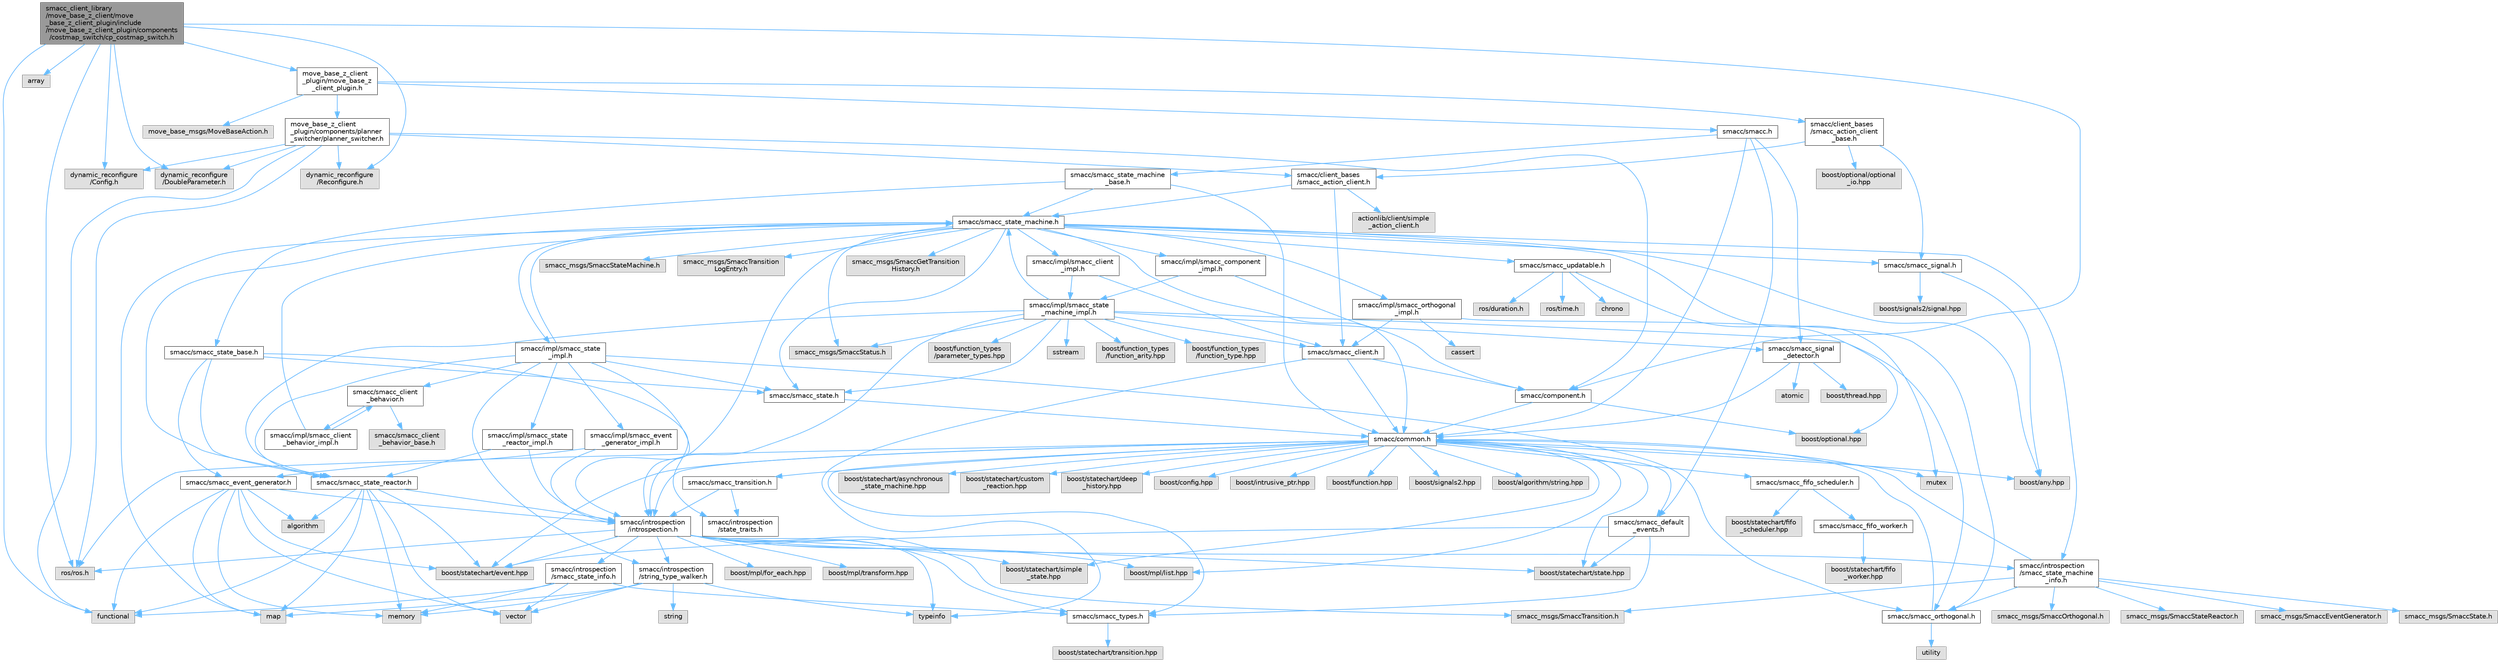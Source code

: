 digraph "smacc_client_library/move_base_z_client/move_base_z_client_plugin/include/move_base_z_client_plugin/components/costmap_switch/cp_costmap_switch.h"
{
 // LATEX_PDF_SIZE
  bgcolor="transparent";
  edge [fontname=Helvetica,fontsize=10,labelfontname=Helvetica,labelfontsize=10];
  node [fontname=Helvetica,fontsize=10,shape=box,height=0.2,width=0.4];
  Node1 [label="smacc_client_library\l/move_base_z_client/move\l_base_z_client_plugin/include\l/move_base_z_client_plugin/components\l/costmap_switch/cp_costmap_switch.h",height=0.2,width=0.4,color="gray40", fillcolor="grey60", style="filled", fontcolor="black",tooltip=" "];
  Node1 -> Node2 [color="steelblue1",style="solid"];
  Node2 [label="functional",height=0.2,width=0.4,color="grey60", fillcolor="#E0E0E0", style="filled",tooltip=" "];
  Node1 -> Node3 [color="steelblue1",style="solid"];
  Node3 [label="array",height=0.2,width=0.4,color="grey60", fillcolor="#E0E0E0", style="filled",tooltip=" "];
  Node1 -> Node4 [color="steelblue1",style="solid"];
  Node4 [label="ros/ros.h",height=0.2,width=0.4,color="grey60", fillcolor="#E0E0E0", style="filled",tooltip=" "];
  Node1 -> Node5 [color="steelblue1",style="solid"];
  Node5 [label="move_base_z_client\l_plugin/move_base_z\l_client_plugin.h",height=0.2,width=0.4,color="grey40", fillcolor="white", style="filled",URL="$move__base__z__client__plugin_8h.html",tooltip=" "];
  Node5 -> Node6 [color="steelblue1",style="solid"];
  Node6 [label="smacc/smacc.h",height=0.2,width=0.4,color="grey40", fillcolor="white", style="filled",URL="$smacc_8h.html",tooltip=" "];
  Node6 -> Node7 [color="steelblue1",style="solid"];
  Node7 [label="smacc/common.h",height=0.2,width=0.4,color="grey40", fillcolor="white", style="filled",URL="$common_8h.html",tooltip=" "];
  Node7 -> Node8 [color="steelblue1",style="solid"];
  Node8 [label="boost/statechart/state.hpp",height=0.2,width=0.4,color="grey60", fillcolor="#E0E0E0", style="filled",tooltip=" "];
  Node7 -> Node9 [color="steelblue1",style="solid"];
  Node9 [label="boost/statechart/simple\l_state.hpp",height=0.2,width=0.4,color="grey60", fillcolor="#E0E0E0", style="filled",tooltip=" "];
  Node7 -> Node10 [color="steelblue1",style="solid"];
  Node10 [label="boost/statechart/event.hpp",height=0.2,width=0.4,color="grey60", fillcolor="#E0E0E0", style="filled",tooltip=" "];
  Node7 -> Node11 [color="steelblue1",style="solid"];
  Node11 [label="boost/statechart/asynchronous\l_state_machine.hpp",height=0.2,width=0.4,color="grey60", fillcolor="#E0E0E0", style="filled",tooltip=" "];
  Node7 -> Node12 [color="steelblue1",style="solid"];
  Node12 [label="boost/statechart/custom\l_reaction.hpp",height=0.2,width=0.4,color="grey60", fillcolor="#E0E0E0", style="filled",tooltip=" "];
  Node7 -> Node13 [color="steelblue1",style="solid"];
  Node13 [label="boost/statechart/deep\l_history.hpp",height=0.2,width=0.4,color="grey60", fillcolor="#E0E0E0", style="filled",tooltip=" "];
  Node7 -> Node14 [color="steelblue1",style="solid"];
  Node14 [label="boost/config.hpp",height=0.2,width=0.4,color="grey60", fillcolor="#E0E0E0", style="filled",tooltip=" "];
  Node7 -> Node15 [color="steelblue1",style="solid"];
  Node15 [label="boost/intrusive_ptr.hpp",height=0.2,width=0.4,color="grey60", fillcolor="#E0E0E0", style="filled",tooltip=" "];
  Node7 -> Node16 [color="steelblue1",style="solid"];
  Node16 [label="boost/function.hpp",height=0.2,width=0.4,color="grey60", fillcolor="#E0E0E0", style="filled",tooltip=" "];
  Node7 -> Node17 [color="steelblue1",style="solid"];
  Node17 [label="boost/signals2.hpp",height=0.2,width=0.4,color="grey60", fillcolor="#E0E0E0", style="filled",tooltip=" "];
  Node7 -> Node18 [color="steelblue1",style="solid"];
  Node18 [label="boost/mpl/list.hpp",height=0.2,width=0.4,color="grey60", fillcolor="#E0E0E0", style="filled",tooltip=" "];
  Node7 -> Node19 [color="steelblue1",style="solid"];
  Node19 [label="boost/any.hpp",height=0.2,width=0.4,color="grey60", fillcolor="#E0E0E0", style="filled",tooltip=" "];
  Node7 -> Node20 [color="steelblue1",style="solid"];
  Node20 [label="boost/algorithm/string.hpp",height=0.2,width=0.4,color="grey60", fillcolor="#E0E0E0", style="filled",tooltip=" "];
  Node7 -> Node21 [color="steelblue1",style="solid"];
  Node21 [label="mutex",height=0.2,width=0.4,color="grey60", fillcolor="#E0E0E0", style="filled",tooltip=" "];
  Node7 -> Node4 [color="steelblue1",style="solid"];
  Node7 -> Node22 [color="steelblue1",style="solid"];
  Node22 [label="smacc/smacc_fifo_scheduler.h",height=0.2,width=0.4,color="grey40", fillcolor="white", style="filled",URL="$smacc__fifo__scheduler_8h.html",tooltip=" "];
  Node22 -> Node23 [color="steelblue1",style="solid"];
  Node23 [label="boost/statechart/fifo\l_scheduler.hpp",height=0.2,width=0.4,color="grey60", fillcolor="#E0E0E0", style="filled",tooltip=" "];
  Node22 -> Node24 [color="steelblue1",style="solid"];
  Node24 [label="smacc/smacc_fifo_worker.h",height=0.2,width=0.4,color="grey40", fillcolor="white", style="filled",URL="$smacc__fifo__worker_8h.html",tooltip=" "];
  Node24 -> Node25 [color="steelblue1",style="solid"];
  Node25 [label="boost/statechart/fifo\l_worker.hpp",height=0.2,width=0.4,color="grey60", fillcolor="#E0E0E0", style="filled",tooltip=" "];
  Node7 -> Node26 [color="steelblue1",style="solid"];
  Node26 [label="smacc/smacc_types.h",height=0.2,width=0.4,color="grey40", fillcolor="white", style="filled",URL="$smacc__types_8h.html",tooltip=" "];
  Node26 -> Node27 [color="steelblue1",style="solid"];
  Node27 [label="boost/statechart/transition.hpp",height=0.2,width=0.4,color="grey60", fillcolor="#E0E0E0", style="filled",tooltip=" "];
  Node7 -> Node28 [color="steelblue1",style="solid"];
  Node28 [label="smacc/introspection\l/introspection.h",height=0.2,width=0.4,color="grey40", fillcolor="white", style="filled",URL="$introspection_8h.html",tooltip=" "];
  Node28 -> Node8 [color="steelblue1",style="solid"];
  Node28 -> Node9 [color="steelblue1",style="solid"];
  Node28 -> Node10 [color="steelblue1",style="solid"];
  Node28 -> Node4 [color="steelblue1",style="solid"];
  Node28 -> Node29 [color="steelblue1",style="solid"];
  Node29 [label="typeinfo",height=0.2,width=0.4,color="grey60", fillcolor="#E0E0E0", style="filled",tooltip=" "];
  Node28 -> Node18 [color="steelblue1",style="solid"];
  Node28 -> Node30 [color="steelblue1",style="solid"];
  Node30 [label="boost/mpl/for_each.hpp",height=0.2,width=0.4,color="grey60", fillcolor="#E0E0E0", style="filled",tooltip=" "];
  Node28 -> Node31 [color="steelblue1",style="solid"];
  Node31 [label="boost/mpl/transform.hpp",height=0.2,width=0.4,color="grey60", fillcolor="#E0E0E0", style="filled",tooltip=" "];
  Node28 -> Node26 [color="steelblue1",style="solid"];
  Node28 -> Node32 [color="steelblue1",style="solid"];
  Node32 [label="smacc/introspection\l/string_type_walker.h",height=0.2,width=0.4,color="grey40", fillcolor="white", style="filled",URL="$string__type__walker_8h.html",tooltip=" "];
  Node32 -> Node33 [color="steelblue1",style="solid"];
  Node33 [label="string",height=0.2,width=0.4,color="grey60", fillcolor="#E0E0E0", style="filled",tooltip=" "];
  Node32 -> Node34 [color="steelblue1",style="solid"];
  Node34 [label="memory",height=0.2,width=0.4,color="grey60", fillcolor="#E0E0E0", style="filled",tooltip=" "];
  Node32 -> Node35 [color="steelblue1",style="solid"];
  Node35 [label="vector",height=0.2,width=0.4,color="grey60", fillcolor="#E0E0E0", style="filled",tooltip=" "];
  Node32 -> Node29 [color="steelblue1",style="solid"];
  Node32 -> Node36 [color="steelblue1",style="solid"];
  Node36 [label="map",height=0.2,width=0.4,color="grey60", fillcolor="#E0E0E0", style="filled",tooltip=" "];
  Node28 -> Node37 [color="steelblue1",style="solid"];
  Node37 [label="smacc/introspection\l/smacc_state_info.h",height=0.2,width=0.4,color="grey40", fillcolor="white", style="filled",URL="$smacc__state__info_8h.html",tooltip=" "];
  Node37 -> Node34 [color="steelblue1",style="solid"];
  Node37 -> Node2 [color="steelblue1",style="solid"];
  Node37 -> Node35 [color="steelblue1",style="solid"];
  Node37 -> Node26 [color="steelblue1",style="solid"];
  Node28 -> Node38 [color="steelblue1",style="solid"];
  Node38 [label="smacc_msgs/SmaccTransition.h",height=0.2,width=0.4,color="grey60", fillcolor="#E0E0E0", style="filled",tooltip=" "];
  Node28 -> Node39 [color="steelblue1",style="solid"];
  Node39 [label="smacc/introspection\l/smacc_state_machine\l_info.h",height=0.2,width=0.4,color="grey40", fillcolor="white", style="filled",URL="$smacc__state__machine__info_8h.html",tooltip=" "];
  Node39 -> Node7 [color="steelblue1",style="solid"];
  Node39 -> Node40 [color="steelblue1",style="solid"];
  Node40 [label="smacc/smacc_orthogonal.h",height=0.2,width=0.4,color="grey40", fillcolor="white", style="filled",URL="$smacc__orthogonal_8h.html",tooltip=" "];
  Node40 -> Node7 [color="steelblue1",style="solid"];
  Node40 -> Node41 [color="steelblue1",style="solid"];
  Node41 [label="utility",height=0.2,width=0.4,color="grey60", fillcolor="#E0E0E0", style="filled",tooltip=" "];
  Node39 -> Node42 [color="steelblue1",style="solid"];
  Node42 [label="smacc_msgs/SmaccState.h",height=0.2,width=0.4,color="grey60", fillcolor="#E0E0E0", style="filled",tooltip=" "];
  Node39 -> Node38 [color="steelblue1",style="solid"];
  Node39 -> Node43 [color="steelblue1",style="solid"];
  Node43 [label="smacc_msgs/SmaccOrthogonal.h",height=0.2,width=0.4,color="grey60", fillcolor="#E0E0E0", style="filled",tooltip=" "];
  Node39 -> Node44 [color="steelblue1",style="solid"];
  Node44 [label="smacc_msgs/SmaccStateReactor.h",height=0.2,width=0.4,color="grey60", fillcolor="#E0E0E0", style="filled",tooltip=" "];
  Node39 -> Node45 [color="steelblue1",style="solid"];
  Node45 [label="smacc_msgs/SmaccEventGenerator.h",height=0.2,width=0.4,color="grey60", fillcolor="#E0E0E0", style="filled",tooltip=" "];
  Node7 -> Node46 [color="steelblue1",style="solid"];
  Node46 [label="smacc/smacc_default\l_events.h",height=0.2,width=0.4,color="grey40", fillcolor="white", style="filled",URL="$smacc__default__events_8h.html",tooltip=" "];
  Node46 -> Node8 [color="steelblue1",style="solid"];
  Node46 -> Node10 [color="steelblue1",style="solid"];
  Node46 -> Node26 [color="steelblue1",style="solid"];
  Node7 -> Node47 [color="steelblue1",style="solid"];
  Node47 [label="smacc/smacc_transition.h",height=0.2,width=0.4,color="grey40", fillcolor="white", style="filled",URL="$smacc__transition_8h.html",tooltip=" "];
  Node47 -> Node28 [color="steelblue1",style="solid"];
  Node47 -> Node48 [color="steelblue1",style="solid"];
  Node48 [label="smacc/introspection\l/state_traits.h",height=0.2,width=0.4,color="grey40", fillcolor="white", style="filled",URL="$state__traits_8h.html",tooltip=" "];
  Node6 -> Node49 [color="steelblue1",style="solid"];
  Node49 [label="smacc/smacc_state_machine\l_base.h",height=0.2,width=0.4,color="grey40", fillcolor="white", style="filled",URL="$smacc__state__machine__base_8h.html",tooltip=" "];
  Node49 -> Node7 [color="steelblue1",style="solid"];
  Node49 -> Node50 [color="steelblue1",style="solid"];
  Node50 [label="smacc/smacc_state_base.h",height=0.2,width=0.4,color="grey40", fillcolor="white", style="filled",URL="$smacc__state__base_8h.html",tooltip=" "];
  Node50 -> Node51 [color="steelblue1",style="solid"];
  Node51 [label="smacc/smacc_state.h",height=0.2,width=0.4,color="grey40", fillcolor="white", style="filled",URL="$smacc__state_8h.html",tooltip=" "];
  Node51 -> Node7 [color="steelblue1",style="solid"];
  Node50 -> Node52 [color="steelblue1",style="solid"];
  Node52 [label="smacc/smacc_state_reactor.h",height=0.2,width=0.4,color="grey40", fillcolor="white", style="filled",URL="$smacc__state__reactor_8h.html",tooltip=" "];
  Node52 -> Node2 [color="steelblue1",style="solid"];
  Node52 -> Node34 [color="steelblue1",style="solid"];
  Node52 -> Node35 [color="steelblue1",style="solid"];
  Node52 -> Node53 [color="steelblue1",style="solid"];
  Node53 [label="algorithm",height=0.2,width=0.4,color="grey60", fillcolor="#E0E0E0", style="filled",tooltip=" "];
  Node52 -> Node28 [color="steelblue1",style="solid"];
  Node52 -> Node10 [color="steelblue1",style="solid"];
  Node52 -> Node36 [color="steelblue1",style="solid"];
  Node50 -> Node54 [color="steelblue1",style="solid"];
  Node54 [label="smacc/smacc_event_generator.h",height=0.2,width=0.4,color="grey40", fillcolor="white", style="filled",URL="$smacc__event__generator_8h.html",tooltip=" "];
  Node54 -> Node2 [color="steelblue1",style="solid"];
  Node54 -> Node34 [color="steelblue1",style="solid"];
  Node54 -> Node35 [color="steelblue1",style="solid"];
  Node54 -> Node53 [color="steelblue1",style="solid"];
  Node54 -> Node28 [color="steelblue1",style="solid"];
  Node54 -> Node10 [color="steelblue1",style="solid"];
  Node54 -> Node36 [color="steelblue1",style="solid"];
  Node50 -> Node48 [color="steelblue1",style="solid"];
  Node49 -> Node55 [color="steelblue1",style="solid"];
  Node55 [label="smacc/smacc_state_machine.h",height=0.2,width=0.4,color="grey40", fillcolor="white", style="filled",URL="$smacc__state__machine_8h.html",tooltip=" "];
  Node55 -> Node19 [color="steelblue1",style="solid"];
  Node55 -> Node36 [color="steelblue1",style="solid"];
  Node55 -> Node21 [color="steelblue1",style="solid"];
  Node55 -> Node7 [color="steelblue1",style="solid"];
  Node55 -> Node28 [color="steelblue1",style="solid"];
  Node55 -> Node39 [color="steelblue1",style="solid"];
  Node55 -> Node56 [color="steelblue1",style="solid"];
  Node56 [label="smacc/smacc_updatable.h",height=0.2,width=0.4,color="grey40", fillcolor="white", style="filled",URL="$smacc__updatable_8h.html",tooltip=" "];
  Node56 -> Node57 [color="steelblue1",style="solid"];
  Node57 [label="chrono",height=0.2,width=0.4,color="grey60", fillcolor="#E0E0E0", style="filled",tooltip=" "];
  Node56 -> Node58 [color="steelblue1",style="solid"];
  Node58 [label="boost/optional.hpp",height=0.2,width=0.4,color="grey60", fillcolor="#E0E0E0", style="filled",tooltip=" "];
  Node56 -> Node59 [color="steelblue1",style="solid"];
  Node59 [label="ros/duration.h",height=0.2,width=0.4,color="grey60", fillcolor="#E0E0E0", style="filled",tooltip=" "];
  Node56 -> Node60 [color="steelblue1",style="solid"];
  Node60 [label="ros/time.h",height=0.2,width=0.4,color="grey60", fillcolor="#E0E0E0", style="filled",tooltip=" "];
  Node55 -> Node61 [color="steelblue1",style="solid"];
  Node61 [label="smacc/smacc_signal.h",height=0.2,width=0.4,color="grey40", fillcolor="white", style="filled",URL="$smacc__signal_8h.html",tooltip=" "];
  Node61 -> Node62 [color="steelblue1",style="solid"];
  Node62 [label="boost/signals2/signal.hpp",height=0.2,width=0.4,color="grey60", fillcolor="#E0E0E0", style="filled",tooltip=" "];
  Node61 -> Node19 [color="steelblue1",style="solid"];
  Node55 -> Node63 [color="steelblue1",style="solid"];
  Node63 [label="smacc_msgs/SmaccStateMachine.h",height=0.2,width=0.4,color="grey60", fillcolor="#E0E0E0", style="filled",tooltip=" "];
  Node55 -> Node64 [color="steelblue1",style="solid"];
  Node64 [label="smacc_msgs/SmaccTransition\lLogEntry.h",height=0.2,width=0.4,color="grey60", fillcolor="#E0E0E0", style="filled",tooltip=" "];
  Node55 -> Node65 [color="steelblue1",style="solid"];
  Node65 [label="smacc_msgs/SmaccStatus.h",height=0.2,width=0.4,color="grey60", fillcolor="#E0E0E0", style="filled",tooltip=" "];
  Node55 -> Node66 [color="steelblue1",style="solid"];
  Node66 [label="smacc_msgs/SmaccGetTransition\lHistory.h",height=0.2,width=0.4,color="grey60", fillcolor="#E0E0E0", style="filled",tooltip=" "];
  Node55 -> Node51 [color="steelblue1",style="solid"];
  Node55 -> Node52 [color="steelblue1",style="solid"];
  Node55 -> Node67 [color="steelblue1",style="solid"];
  Node67 [label="smacc/impl/smacc_state\l_impl.h",height=0.2,width=0.4,color="grey40", fillcolor="white", style="filled",URL="$smacc__state__impl_8h.html",tooltip=" "];
  Node67 -> Node51 [color="steelblue1",style="solid"];
  Node67 -> Node40 [color="steelblue1",style="solid"];
  Node67 -> Node68 [color="steelblue1",style="solid"];
  Node68 [label="smacc/smacc_client\l_behavior.h",height=0.2,width=0.4,color="grey40", fillcolor="white", style="filled",URL="$smacc__client__behavior_8h.html",tooltip=" "];
  Node68 -> Node69 [color="steelblue1",style="solid"];
  Node69 [label="smacc/smacc_client\l_behavior_base.h",height=0.2,width=0.4,color="grey60", fillcolor="#E0E0E0", style="filled",tooltip=" "];
  Node68 -> Node70 [color="steelblue1",style="solid"];
  Node70 [label="smacc/impl/smacc_client\l_behavior_impl.h",height=0.2,width=0.4,color="grey40", fillcolor="white", style="filled",URL="$smacc__client__behavior__impl_8h.html",tooltip=" "];
  Node70 -> Node68 [color="steelblue1",style="solid"];
  Node70 -> Node55 [color="steelblue1",style="solid"];
  Node67 -> Node28 [color="steelblue1",style="solid"];
  Node67 -> Node52 [color="steelblue1",style="solid"];
  Node67 -> Node32 [color="steelblue1",style="solid"];
  Node67 -> Node55 [color="steelblue1",style="solid"];
  Node67 -> Node71 [color="steelblue1",style="solid"];
  Node71 [label="smacc/impl/smacc_state\l_reactor_impl.h",height=0.2,width=0.4,color="grey40", fillcolor="white", style="filled",URL="$smacc__state__reactor__impl_8h.html",tooltip=" "];
  Node71 -> Node52 [color="steelblue1",style="solid"];
  Node71 -> Node28 [color="steelblue1",style="solid"];
  Node67 -> Node72 [color="steelblue1",style="solid"];
  Node72 [label="smacc/impl/smacc_event\l_generator_impl.h",height=0.2,width=0.4,color="grey40", fillcolor="white", style="filled",URL="$smacc__event__generator__impl_8h.html",tooltip=" "];
  Node72 -> Node54 [color="steelblue1",style="solid"];
  Node72 -> Node28 [color="steelblue1",style="solid"];
  Node55 -> Node73 [color="steelblue1",style="solid"];
  Node73 [label="smacc/impl/smacc_client\l_impl.h",height=0.2,width=0.4,color="grey40", fillcolor="white", style="filled",URL="$smacc__client__impl_8h.html",tooltip=" "];
  Node73 -> Node74 [color="steelblue1",style="solid"];
  Node74 [label="smacc/smacc_client.h",height=0.2,width=0.4,color="grey40", fillcolor="white", style="filled",URL="$smacc__client_8h.html",tooltip=" "];
  Node74 -> Node7 [color="steelblue1",style="solid"];
  Node74 -> Node75 [color="steelblue1",style="solid"];
  Node75 [label="smacc/component.h",height=0.2,width=0.4,color="grey40", fillcolor="white", style="filled",URL="$component_8h.html",tooltip=" "];
  Node75 -> Node7 [color="steelblue1",style="solid"];
  Node75 -> Node58 [color="steelblue1",style="solid"];
  Node74 -> Node29 [color="steelblue1",style="solid"];
  Node73 -> Node76 [color="steelblue1",style="solid"];
  Node76 [label="smacc/impl/smacc_state\l_machine_impl.h",height=0.2,width=0.4,color="grey40", fillcolor="white", style="filled",URL="$smacc__state__machine__impl_8h.html",tooltip=" "];
  Node76 -> Node55 [color="steelblue1",style="solid"];
  Node76 -> Node74 [color="steelblue1",style="solid"];
  Node76 -> Node40 [color="steelblue1",style="solid"];
  Node76 -> Node51 [color="steelblue1",style="solid"];
  Node76 -> Node28 [color="steelblue1",style="solid"];
  Node76 -> Node77 [color="steelblue1",style="solid"];
  Node77 [label="smacc/smacc_signal\l_detector.h",height=0.2,width=0.4,color="grey40", fillcolor="white", style="filled",URL="$smacc__signal__detector_8h.html",tooltip=" "];
  Node77 -> Node78 [color="steelblue1",style="solid"];
  Node78 [label="boost/thread.hpp",height=0.2,width=0.4,color="grey60", fillcolor="#E0E0E0", style="filled",tooltip=" "];
  Node77 -> Node7 [color="steelblue1",style="solid"];
  Node77 -> Node79 [color="steelblue1",style="solid"];
  Node79 [label="atomic",height=0.2,width=0.4,color="grey60", fillcolor="#E0E0E0", style="filled",tooltip=" "];
  Node76 -> Node52 [color="steelblue1",style="solid"];
  Node76 -> Node65 [color="steelblue1",style="solid"];
  Node76 -> Node80 [color="steelblue1",style="solid"];
  Node80 [label="sstream",height=0.2,width=0.4,color="grey60", fillcolor="#E0E0E0", style="filled",tooltip=" "];
  Node76 -> Node81 [color="steelblue1",style="solid"];
  Node81 [label="boost/function_types\l/function_arity.hpp",height=0.2,width=0.4,color="grey60", fillcolor="#E0E0E0", style="filled",tooltip=" "];
  Node76 -> Node82 [color="steelblue1",style="solid"];
  Node82 [label="boost/function_types\l/function_type.hpp",height=0.2,width=0.4,color="grey60", fillcolor="#E0E0E0", style="filled",tooltip=" "];
  Node76 -> Node83 [color="steelblue1",style="solid"];
  Node83 [label="boost/function_types\l/parameter_types.hpp",height=0.2,width=0.4,color="grey60", fillcolor="#E0E0E0", style="filled",tooltip=" "];
  Node55 -> Node84 [color="steelblue1",style="solid"];
  Node84 [label="smacc/impl/smacc_component\l_impl.h",height=0.2,width=0.4,color="grey40", fillcolor="white", style="filled",URL="$smacc__component__impl_8h.html",tooltip=" "];
  Node84 -> Node75 [color="steelblue1",style="solid"];
  Node84 -> Node76 [color="steelblue1",style="solid"];
  Node55 -> Node85 [color="steelblue1",style="solid"];
  Node85 [label="smacc/impl/smacc_orthogonal\l_impl.h",height=0.2,width=0.4,color="grey40", fillcolor="white", style="filled",URL="$smacc__orthogonal__impl_8h.html",tooltip=" "];
  Node85 -> Node40 [color="steelblue1",style="solid"];
  Node85 -> Node74 [color="steelblue1",style="solid"];
  Node85 -> Node86 [color="steelblue1",style="solid"];
  Node86 [label="cassert",height=0.2,width=0.4,color="grey60", fillcolor="#E0E0E0", style="filled",tooltip=" "];
  Node6 -> Node77 [color="steelblue1",style="solid"];
  Node6 -> Node46 [color="steelblue1",style="solid"];
  Node5 -> Node87 [color="steelblue1",style="solid"];
  Node87 [label="smacc/client_bases\l/smacc_action_client\l_base.h",height=0.2,width=0.4,color="grey40", fillcolor="white", style="filled",URL="$smacc__action__client__base_8h.html",tooltip=" "];
  Node87 -> Node88 [color="steelblue1",style="solid"];
  Node88 [label="smacc/client_bases\l/smacc_action_client.h",height=0.2,width=0.4,color="grey40", fillcolor="white", style="filled",URL="$smacc__action__client_8h.html",tooltip=" "];
  Node88 -> Node74 [color="steelblue1",style="solid"];
  Node88 -> Node55 [color="steelblue1",style="solid"];
  Node88 -> Node89 [color="steelblue1",style="solid"];
  Node89 [label="actionlib/client/simple\l_action_client.h",height=0.2,width=0.4,color="grey60", fillcolor="#E0E0E0", style="filled",tooltip=" "];
  Node87 -> Node61 [color="steelblue1",style="solid"];
  Node87 -> Node90 [color="steelblue1",style="solid"];
  Node90 [label="boost/optional/optional\l_io.hpp",height=0.2,width=0.4,color="grey60", fillcolor="#E0E0E0", style="filled",tooltip=" "];
  Node5 -> Node91 [color="steelblue1",style="solid"];
  Node91 [label="move_base_msgs/MoveBaseAction.h",height=0.2,width=0.4,color="grey60", fillcolor="#E0E0E0", style="filled",tooltip=" "];
  Node5 -> Node92 [color="steelblue1",style="solid"];
  Node92 [label="move_base_z_client\l_plugin/components/planner\l_switcher/planner_switcher.h",height=0.2,width=0.4,color="grey40", fillcolor="white", style="filled",URL="$planner__switcher_8h.html",tooltip=" "];
  Node92 -> Node88 [color="steelblue1",style="solid"];
  Node92 -> Node75 [color="steelblue1",style="solid"];
  Node92 -> Node93 [color="steelblue1",style="solid"];
  Node93 [label="dynamic_reconfigure\l/Config.h",height=0.2,width=0.4,color="grey60", fillcolor="#E0E0E0", style="filled",tooltip=" "];
  Node92 -> Node94 [color="steelblue1",style="solid"];
  Node94 [label="dynamic_reconfigure\l/DoubleParameter.h",height=0.2,width=0.4,color="grey60", fillcolor="#E0E0E0", style="filled",tooltip=" "];
  Node92 -> Node95 [color="steelblue1",style="solid"];
  Node95 [label="dynamic_reconfigure\l/Reconfigure.h",height=0.2,width=0.4,color="grey60", fillcolor="#E0E0E0", style="filled",tooltip=" "];
  Node92 -> Node4 [color="steelblue1",style="solid"];
  Node92 -> Node2 [color="steelblue1",style="solid"];
  Node1 -> Node75 [color="steelblue1",style="solid"];
  Node1 -> Node94 [color="steelblue1",style="solid"];
  Node1 -> Node95 [color="steelblue1",style="solid"];
  Node1 -> Node93 [color="steelblue1",style="solid"];
}
